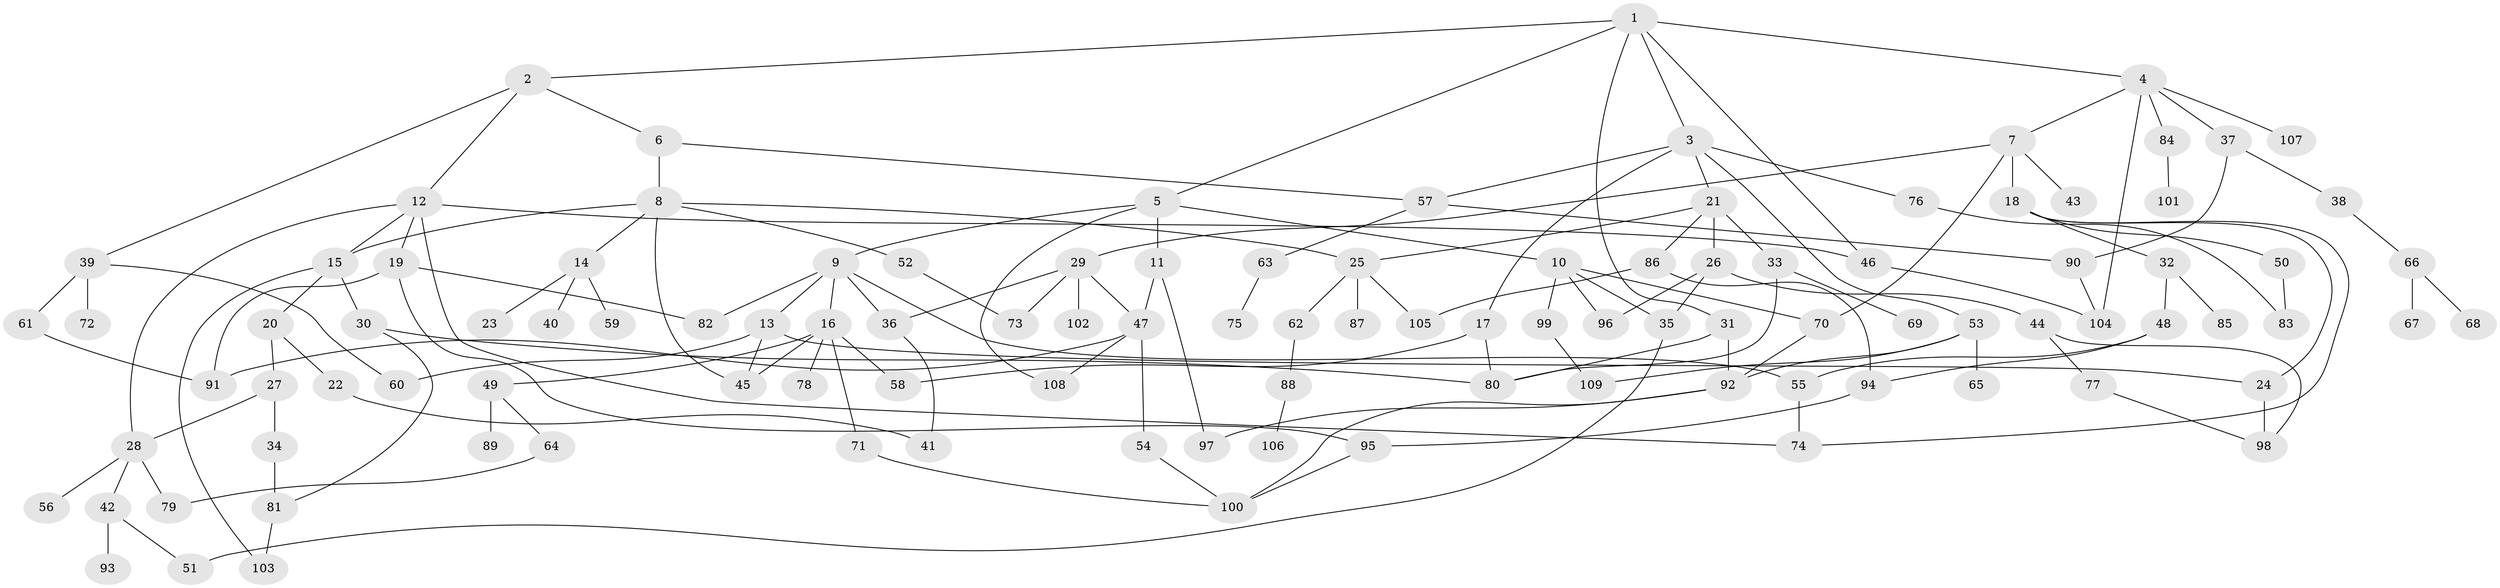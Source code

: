 // coarse degree distribution, {10: 0.02631578947368421, 6: 0.06578947368421052, 9: 0.013157894736842105, 5: 0.06578947368421052, 3: 0.18421052631578946, 8: 0.013157894736842105, 4: 0.15789473684210525, 2: 0.2894736842105263, 1: 0.18421052631578946}
// Generated by graph-tools (version 1.1) at 2025/51/02/27/25 19:51:37]
// undirected, 109 vertices, 155 edges
graph export_dot {
graph [start="1"]
  node [color=gray90,style=filled];
  1;
  2;
  3;
  4;
  5;
  6;
  7;
  8;
  9;
  10;
  11;
  12;
  13;
  14;
  15;
  16;
  17;
  18;
  19;
  20;
  21;
  22;
  23;
  24;
  25;
  26;
  27;
  28;
  29;
  30;
  31;
  32;
  33;
  34;
  35;
  36;
  37;
  38;
  39;
  40;
  41;
  42;
  43;
  44;
  45;
  46;
  47;
  48;
  49;
  50;
  51;
  52;
  53;
  54;
  55;
  56;
  57;
  58;
  59;
  60;
  61;
  62;
  63;
  64;
  65;
  66;
  67;
  68;
  69;
  70;
  71;
  72;
  73;
  74;
  75;
  76;
  77;
  78;
  79;
  80;
  81;
  82;
  83;
  84;
  85;
  86;
  87;
  88;
  89;
  90;
  91;
  92;
  93;
  94;
  95;
  96;
  97;
  98;
  99;
  100;
  101;
  102;
  103;
  104;
  105;
  106;
  107;
  108;
  109;
  1 -- 2;
  1 -- 3;
  1 -- 4;
  1 -- 5;
  1 -- 31;
  1 -- 46;
  2 -- 6;
  2 -- 12;
  2 -- 39;
  3 -- 17;
  3 -- 21;
  3 -- 53;
  3 -- 76;
  3 -- 57;
  4 -- 7;
  4 -- 37;
  4 -- 84;
  4 -- 104;
  4 -- 107;
  5 -- 9;
  5 -- 10;
  5 -- 11;
  5 -- 108;
  6 -- 8;
  6 -- 57;
  7 -- 18;
  7 -- 29;
  7 -- 43;
  7 -- 70;
  8 -- 14;
  8 -- 25;
  8 -- 52;
  8 -- 45;
  8 -- 15;
  9 -- 13;
  9 -- 16;
  9 -- 82;
  9 -- 55;
  9 -- 36;
  10 -- 35;
  10 -- 70;
  10 -- 96;
  10 -- 99;
  11 -- 97;
  11 -- 47;
  12 -- 15;
  12 -- 19;
  12 -- 28;
  12 -- 46;
  12 -- 74;
  13 -- 60;
  13 -- 45;
  13 -- 24;
  14 -- 23;
  14 -- 40;
  14 -- 59;
  15 -- 20;
  15 -- 30;
  15 -- 103;
  16 -- 45;
  16 -- 49;
  16 -- 58;
  16 -- 71;
  16 -- 78;
  17 -- 80;
  17 -- 58;
  18 -- 24;
  18 -- 32;
  18 -- 50;
  18 -- 74;
  19 -- 82;
  19 -- 95;
  19 -- 91;
  20 -- 22;
  20 -- 27;
  21 -- 26;
  21 -- 33;
  21 -- 86;
  21 -- 25;
  22 -- 41;
  24 -- 98;
  25 -- 62;
  25 -- 87;
  25 -- 105;
  26 -- 44;
  26 -- 96;
  26 -- 35;
  27 -- 34;
  27 -- 28;
  28 -- 42;
  28 -- 56;
  28 -- 79;
  29 -- 36;
  29 -- 47;
  29 -- 102;
  29 -- 73;
  30 -- 80;
  30 -- 81;
  31 -- 80;
  31 -- 92;
  32 -- 48;
  32 -- 85;
  33 -- 69;
  33 -- 80;
  34 -- 81;
  35 -- 51;
  36 -- 41;
  37 -- 38;
  37 -- 90;
  38 -- 66;
  39 -- 60;
  39 -- 61;
  39 -- 72;
  42 -- 93;
  42 -- 51;
  44 -- 77;
  44 -- 98;
  46 -- 104;
  47 -- 54;
  47 -- 91;
  47 -- 108;
  48 -- 55;
  48 -- 94;
  49 -- 64;
  49 -- 89;
  50 -- 83;
  52 -- 73;
  53 -- 65;
  53 -- 92;
  53 -- 109;
  54 -- 100;
  55 -- 74;
  57 -- 63;
  57 -- 90;
  61 -- 91;
  62 -- 88;
  63 -- 75;
  64 -- 79;
  66 -- 67;
  66 -- 68;
  70 -- 92;
  71 -- 100;
  76 -- 83;
  77 -- 98;
  81 -- 103;
  84 -- 101;
  86 -- 94;
  86 -- 105;
  88 -- 106;
  90 -- 104;
  92 -- 100;
  92 -- 97;
  94 -- 95;
  95 -- 100;
  99 -- 109;
}
